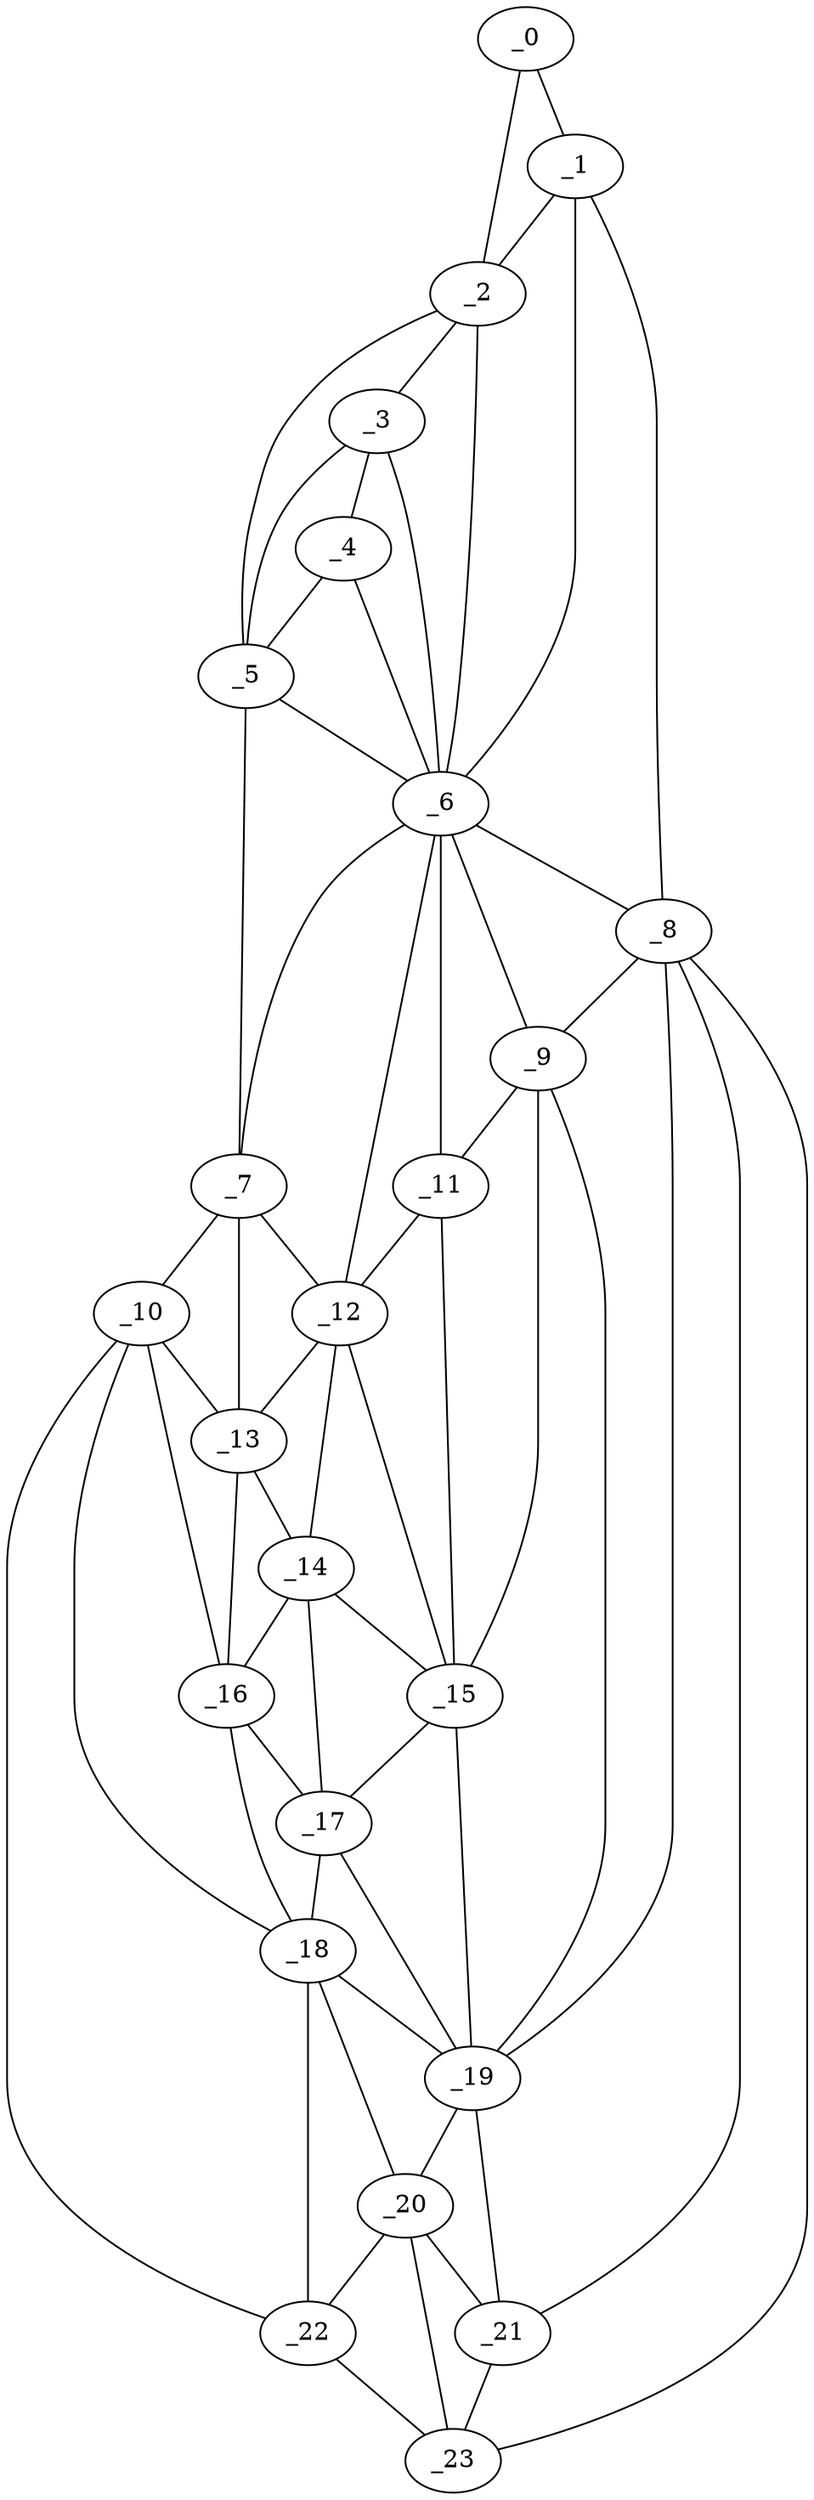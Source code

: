 graph "obj76__300.gxl" {
	_0	 [x=8,
		y=81];
	_1	 [x=8,
		y=87];
	_0 -- _1	 [valence=1];
	_2	 [x=25,
		y=63];
	_0 -- _2	 [valence=1];
	_1 -- _2	 [valence=2];
	_6	 [x=57,
		y=65];
	_1 -- _6	 [valence=1];
	_8	 [x=71,
		y=89];
	_1 -- _8	 [valence=1];
	_3	 [x=36,
		y=56];
	_2 -- _3	 [valence=1];
	_5	 [x=48,
		y=41];
	_2 -- _5	 [valence=1];
	_2 -- _6	 [valence=2];
	_4	 [x=45,
		y=56];
	_3 -- _4	 [valence=2];
	_3 -- _5	 [valence=1];
	_3 -- _6	 [valence=2];
	_4 -- _5	 [valence=2];
	_4 -- _6	 [valence=1];
	_5 -- _6	 [valence=2];
	_7	 [x=59,
		y=34];
	_5 -- _7	 [valence=1];
	_6 -- _7	 [valence=2];
	_6 -- _8	 [valence=1];
	_9	 [x=73,
		y=77];
	_6 -- _9	 [valence=2];
	_11	 [x=74,
		y=63];
	_6 -- _11	 [valence=2];
	_12	 [x=79,
		y=50];
	_6 -- _12	 [valence=1];
	_10	 [x=74,
		y=31];
	_7 -- _10	 [valence=1];
	_7 -- _12	 [valence=2];
	_13	 [x=81,
		y=43];
	_7 -- _13	 [valence=2];
	_8 -- _9	 [valence=2];
	_19	 [x=106,
		y=53];
	_8 -- _19	 [valence=2];
	_21	 [x=113,
		y=50];
	_8 -- _21	 [valence=1];
	_23	 [x=122,
		y=44];
	_8 -- _23	 [valence=1];
	_9 -- _11	 [valence=2];
	_15	 [x=84,
		y=58];
	_9 -- _15	 [valence=2];
	_9 -- _19	 [valence=1];
	_10 -- _13	 [valence=1];
	_16	 [x=93,
		y=42];
	_10 -- _16	 [valence=2];
	_18	 [x=101,
		y=38];
	_10 -- _18	 [valence=2];
	_22	 [x=120,
		y=37];
	_10 -- _22	 [valence=1];
	_11 -- _12	 [valence=2];
	_11 -- _15	 [valence=2];
	_12 -- _13	 [valence=1];
	_14	 [x=84,
		y=47];
	_12 -- _14	 [valence=2];
	_12 -- _15	 [valence=2];
	_13 -- _14	 [valence=2];
	_13 -- _16	 [valence=1];
	_14 -- _15	 [valence=2];
	_14 -- _16	 [valence=2];
	_17	 [x=95,
		y=49];
	_14 -- _17	 [valence=1];
	_15 -- _17	 [valence=2];
	_15 -- _19	 [valence=2];
	_16 -- _17	 [valence=2];
	_16 -- _18	 [valence=2];
	_17 -- _18	 [valence=2];
	_17 -- _19	 [valence=2];
	_18 -- _19	 [valence=2];
	_20	 [x=109,
		y=40];
	_18 -- _20	 [valence=2];
	_18 -- _22	 [valence=2];
	_19 -- _20	 [valence=2];
	_19 -- _21	 [valence=2];
	_20 -- _21	 [valence=2];
	_20 -- _22	 [valence=1];
	_20 -- _23	 [valence=2];
	_21 -- _23	 [valence=1];
	_22 -- _23	 [valence=1];
}
